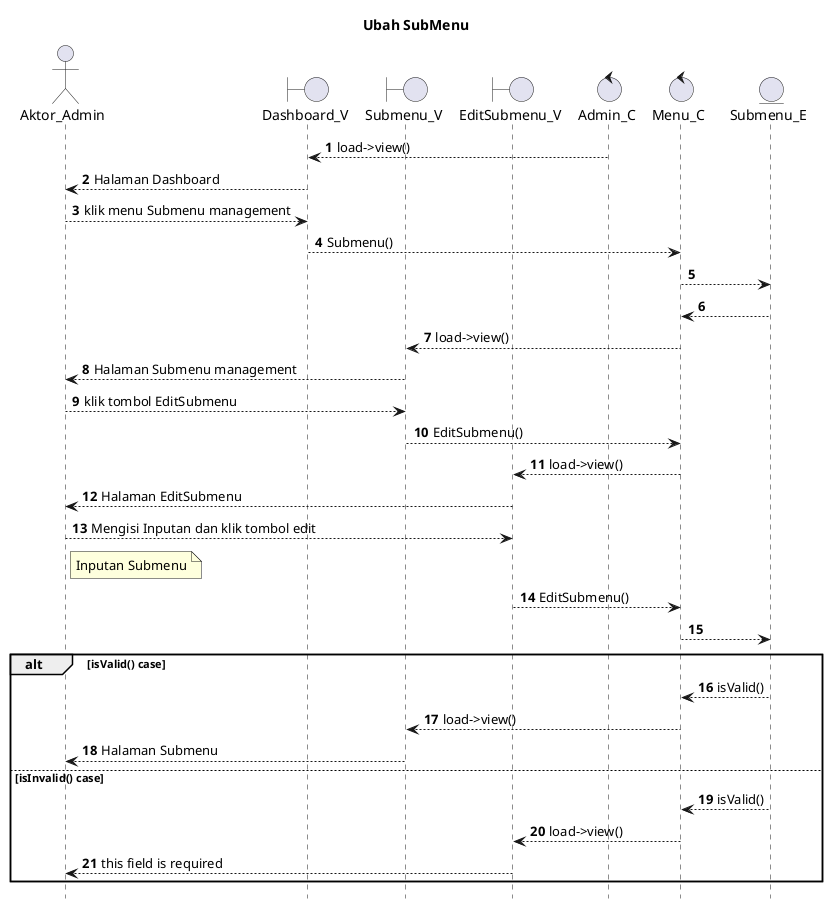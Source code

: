 @startuml

autonumber
hide footbox
title Ubah SubMenu

Actor Aktor_Admin
boundary Dashboard_V
boundary Submenu_V
boundary EditSubmenu_V
control Admin_C
control Menu_C
Entity Submenu_E

Admin_C --> Dashboard_V: load->view()
Dashboard_V --> Aktor_Admin: Halaman Dashboard
Aktor_Admin --> Dashboard_V: klik menu Submenu management
Dashboard_V --> Menu_C: Submenu()
Menu_C --> Submenu_E:
    
    Submenu_E --> Menu_C:
    Menu_C --> Submenu_V: load->view()
    Submenu_V --> Aktor_Admin: Halaman Submenu management

Aktor_Admin --> Submenu_V: klik tombol EditSubmenu
Submenu_V --> Menu_C: EditSubmenu()
Menu_C --> EditSubmenu_V: load->view()
EditSubmenu_V --> Aktor_Admin: Halaman EditSubmenu

Aktor_Admin --> EditSubmenu_V: Mengisi Inputan dan klik tombol edit
    note right of Aktor_Admin
        Inputan Submenu
            end note
EditSubmenu_V --> Menu_C: EditSubmenu()
Menu_C --> Submenu_E:

alt isValid() case
    
    Submenu_E --> Menu_C: isValid()
    Menu_C --> Submenu_V: load->view()
    Submenu_V --> Aktor_Admin: Halaman Submenu

else isInvalid() case
    
    Submenu_E --> Menu_C: isValid()
    Menu_C --> EditSubmenu_V: load->view()
    EditSubmenu_V --> Aktor_Admin: this field is required

end
@enduml